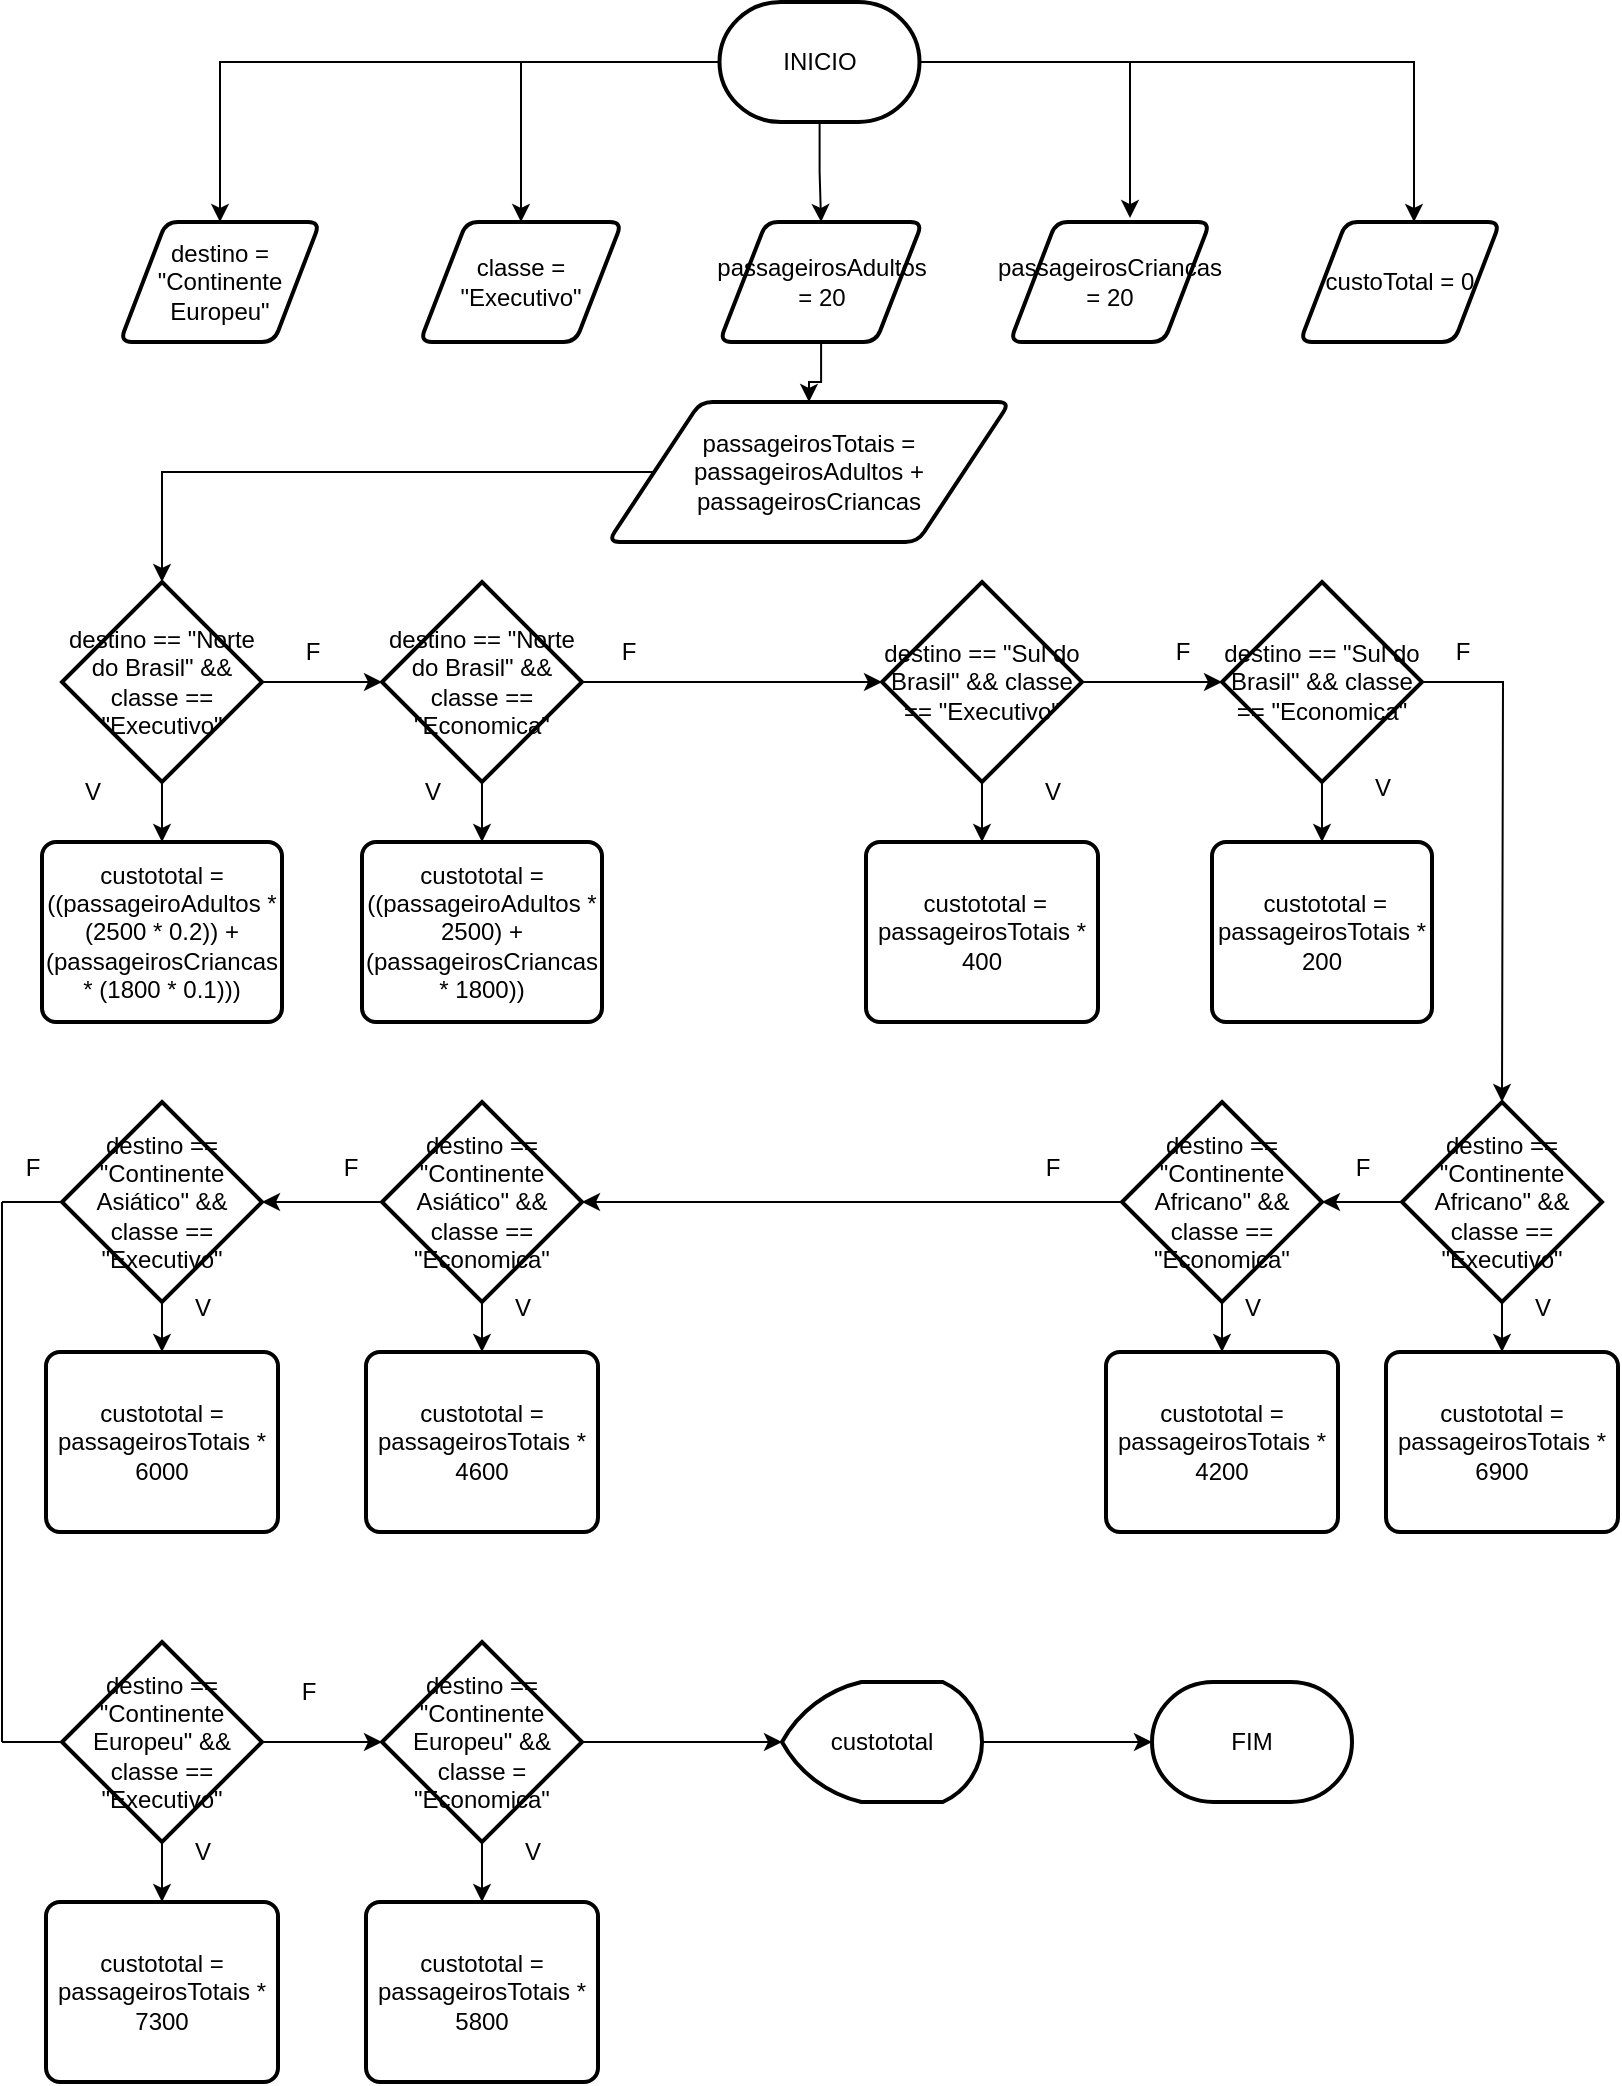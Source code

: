 <mxfile version="24.7.16">
  <diagram name="Página-1" id="K2-vIEYUhyrR40vcFobI">
    <mxGraphModel dx="1434" dy="786" grid="1" gridSize="10" guides="1" tooltips="1" connect="1" arrows="1" fold="1" page="1" pageScale="1" pageWidth="827" pageHeight="1169" math="0" shadow="0">
      <root>
        <mxCell id="0" />
        <mxCell id="1" parent="0" />
        <mxCell id="N_DFvOJG-6QnFRZFCZ5z-44" style="edgeStyle=orthogonalEdgeStyle;rounded=0;orthogonalLoop=1;jettySize=auto;html=1;" parent="1" source="N_DFvOJG-6QnFRZFCZ5z-1" target="N_DFvOJG-6QnFRZFCZ5z-3" edge="1">
          <mxGeometry relative="1" as="geometry" />
        </mxCell>
        <mxCell id="N_DFvOJG-6QnFRZFCZ5z-45" style="edgeStyle=orthogonalEdgeStyle;rounded=0;orthogonalLoop=1;jettySize=auto;html=1;entryX=0.5;entryY=0;entryDx=0;entryDy=0;" parent="1" source="N_DFvOJG-6QnFRZFCZ5z-1" target="N_DFvOJG-6QnFRZFCZ5z-4" edge="1">
          <mxGeometry relative="1" as="geometry" />
        </mxCell>
        <mxCell id="N_DFvOJG-6QnFRZFCZ5z-49" value="" style="edgeStyle=orthogonalEdgeStyle;rounded=0;orthogonalLoop=1;jettySize=auto;html=1;" parent="1" source="N_DFvOJG-6QnFRZFCZ5z-1" target="N_DFvOJG-6QnFRZFCZ5z-5" edge="1">
          <mxGeometry relative="1" as="geometry" />
        </mxCell>
        <mxCell id="N_DFvOJG-6QnFRZFCZ5z-1" value="INICIO" style="strokeWidth=2;html=1;shape=mxgraph.flowchart.terminator;whiteSpace=wrap;" parent="1" vertex="1">
          <mxGeometry x="368.75" y="10" width="100" height="60" as="geometry" />
        </mxCell>
        <mxCell id="N_DFvOJG-6QnFRZFCZ5z-3" value="destino = &quot;Continente Europeu&quot;" style="shape=parallelogram;html=1;strokeWidth=2;perimeter=parallelogramPerimeter;whiteSpace=wrap;rounded=1;arcSize=12;size=0.23;" parent="1" vertex="1">
          <mxGeometry x="69" y="120" width="100" height="60" as="geometry" />
        </mxCell>
        <mxCell id="N_DFvOJG-6QnFRZFCZ5z-4" value="classe = &quot;Executivo&quot;" style="shape=parallelogram;html=1;strokeWidth=2;perimeter=parallelogramPerimeter;whiteSpace=wrap;rounded=1;arcSize=12;size=0.23;" parent="1" vertex="1">
          <mxGeometry x="219" y="120" width="101" height="60" as="geometry" />
        </mxCell>
        <mxCell id="N_DFvOJG-6QnFRZFCZ5z-18" style="edgeStyle=orthogonalEdgeStyle;rounded=0;orthogonalLoop=1;jettySize=auto;html=1;" parent="1" source="N_DFvOJG-6QnFRZFCZ5z-5" target="N_DFvOJG-6QnFRZFCZ5z-8" edge="1">
          <mxGeometry relative="1" as="geometry" />
        </mxCell>
        <mxCell id="N_DFvOJG-6QnFRZFCZ5z-5" value="passageirosAdultos = 20" style="shape=parallelogram;html=1;strokeWidth=2;perimeter=parallelogramPerimeter;whiteSpace=wrap;rounded=1;arcSize=12;size=0.23;" parent="1" vertex="1">
          <mxGeometry x="368.75" y="120" width="101.5" height="60" as="geometry" />
        </mxCell>
        <mxCell id="N_DFvOJG-6QnFRZFCZ5z-6" value="passageirosCriancas = 20" style="shape=parallelogram;html=1;strokeWidth=2;perimeter=parallelogramPerimeter;whiteSpace=wrap;rounded=1;arcSize=12;size=0.23;" parent="1" vertex="1">
          <mxGeometry x="514" y="120" width="100" height="60" as="geometry" />
        </mxCell>
        <mxCell id="N_DFvOJG-6QnFRZFCZ5z-7" value="custoTotal = 0" style="shape=parallelogram;html=1;strokeWidth=2;perimeter=parallelogramPerimeter;whiteSpace=wrap;rounded=1;arcSize=12;size=0.23;" parent="1" vertex="1">
          <mxGeometry x="659" y="120" width="100" height="60" as="geometry" />
        </mxCell>
        <mxCell id="N_DFvOJG-6QnFRZFCZ5z-8" value="passageirosTotais = passageirosAdultos + passageirosCriancas" style="shape=parallelogram;html=1;strokeWidth=2;perimeter=parallelogramPerimeter;whiteSpace=wrap;rounded=1;arcSize=12;size=0.23;" parent="1" vertex="1">
          <mxGeometry x="313" y="210" width="201" height="70" as="geometry" />
        </mxCell>
        <mxCell id="yDqFHkhtjorqDr7fPiST-1" value="" style="edgeStyle=orthogonalEdgeStyle;rounded=0;orthogonalLoop=1;jettySize=auto;html=1;" edge="1" parent="1" source="N_DFvOJG-6QnFRZFCZ5z-9" target="N_DFvOJG-6QnFRZFCZ5z-60">
          <mxGeometry relative="1" as="geometry" />
        </mxCell>
        <mxCell id="yDqFHkhtjorqDr7fPiST-2" style="edgeStyle=orthogonalEdgeStyle;rounded=0;orthogonalLoop=1;jettySize=auto;html=1;" edge="1" parent="1" source="N_DFvOJG-6QnFRZFCZ5z-9" target="N_DFvOJG-6QnFRZFCZ5z-10">
          <mxGeometry relative="1" as="geometry" />
        </mxCell>
        <mxCell id="N_DFvOJG-6QnFRZFCZ5z-9" value="destino == &quot;Norte do Brasil&quot; &amp;amp;&amp;amp; classe == &quot;Executivo&quot;" style="strokeWidth=2;html=1;shape=mxgraph.flowchart.decision;whiteSpace=wrap;" parent="1" vertex="1">
          <mxGeometry x="40" y="300" width="100" height="100" as="geometry" />
        </mxCell>
        <mxCell id="yDqFHkhtjorqDr7fPiST-4" value="" style="edgeStyle=orthogonalEdgeStyle;rounded=0;orthogonalLoop=1;jettySize=auto;html=1;" edge="1" parent="1" source="N_DFvOJG-6QnFRZFCZ5z-10" target="yDqFHkhtjorqDr7fPiST-3">
          <mxGeometry relative="1" as="geometry" />
        </mxCell>
        <mxCell id="yDqFHkhtjorqDr7fPiST-6" style="edgeStyle=orthogonalEdgeStyle;rounded=0;orthogonalLoop=1;jettySize=auto;html=1;" edge="1" parent="1" source="N_DFvOJG-6QnFRZFCZ5z-10" target="N_DFvOJG-6QnFRZFCZ5z-11">
          <mxGeometry relative="1" as="geometry" />
        </mxCell>
        <mxCell id="N_DFvOJG-6QnFRZFCZ5z-10" value="destino == &quot;Norte do Brasil&quot; &amp;amp;&amp;amp; classe == &quot;Economica&quot;" style="strokeWidth=2;html=1;shape=mxgraph.flowchart.decision;whiteSpace=wrap;" parent="1" vertex="1">
          <mxGeometry x="200" y="300" width="100" height="100" as="geometry" />
        </mxCell>
        <mxCell id="yDqFHkhtjorqDr7fPiST-9" value="" style="edgeStyle=orthogonalEdgeStyle;rounded=0;orthogonalLoop=1;jettySize=auto;html=1;" edge="1" parent="1" source="N_DFvOJG-6QnFRZFCZ5z-11" target="yDqFHkhtjorqDr7fPiST-8">
          <mxGeometry relative="1" as="geometry" />
        </mxCell>
        <mxCell id="yDqFHkhtjorqDr7fPiST-11" value="" style="edgeStyle=orthogonalEdgeStyle;rounded=0;orthogonalLoop=1;jettySize=auto;html=1;" edge="1" parent="1" source="N_DFvOJG-6QnFRZFCZ5z-11" target="N_DFvOJG-6QnFRZFCZ5z-12">
          <mxGeometry relative="1" as="geometry" />
        </mxCell>
        <mxCell id="N_DFvOJG-6QnFRZFCZ5z-11" value="destino == &quot;Sul do Brasil&quot; &amp;amp;&amp;amp; classe == &quot;Executivo&quot;" style="strokeWidth=2;html=1;shape=mxgraph.flowchart.decision;whiteSpace=wrap;" parent="1" vertex="1">
          <mxGeometry x="450" y="300" width="100" height="100" as="geometry" />
        </mxCell>
        <mxCell id="yDqFHkhtjorqDr7fPiST-15" value="" style="edgeStyle=orthogonalEdgeStyle;rounded=0;orthogonalLoop=1;jettySize=auto;html=1;" edge="1" parent="1" source="N_DFvOJG-6QnFRZFCZ5z-12" target="yDqFHkhtjorqDr7fPiST-13">
          <mxGeometry relative="1" as="geometry" />
        </mxCell>
        <mxCell id="yDqFHkhtjorqDr7fPiST-17" style="edgeStyle=orthogonalEdgeStyle;rounded=0;orthogonalLoop=1;jettySize=auto;html=1;" edge="1" parent="1" source="N_DFvOJG-6QnFRZFCZ5z-12">
          <mxGeometry relative="1" as="geometry">
            <mxPoint x="760" y="560" as="targetPoint" />
          </mxGeometry>
        </mxCell>
        <mxCell id="N_DFvOJG-6QnFRZFCZ5z-12" value="destino == &quot;Sul do Brasil&quot; &amp;amp;&amp;amp; classe == &quot;Economica&quot;" style="strokeWidth=2;html=1;shape=mxgraph.flowchart.decision;whiteSpace=wrap;" parent="1" vertex="1">
          <mxGeometry x="620" y="300" width="100" height="100" as="geometry" />
        </mxCell>
        <mxCell id="yDqFHkhtjorqDr7fPiST-44" value="" style="edgeStyle=orthogonalEdgeStyle;rounded=0;orthogonalLoop=1;jettySize=auto;html=1;" edge="1" parent="1" source="N_DFvOJG-6QnFRZFCZ5z-23" target="yDqFHkhtjorqDr7fPiST-30">
          <mxGeometry relative="1" as="geometry" />
        </mxCell>
        <mxCell id="N_DFvOJG-6QnFRZFCZ5z-23" value="destino == &quot;Continente Asiático&quot; &amp;amp;&amp;amp; classe == &quot;Executivo&quot;" style="strokeWidth=2;html=1;shape=mxgraph.flowchart.decision;whiteSpace=wrap;" parent="1" vertex="1">
          <mxGeometry x="40" y="560" width="100" height="100" as="geometry" />
        </mxCell>
        <mxCell id="yDqFHkhtjorqDr7fPiST-27" value="" style="edgeStyle=orthogonalEdgeStyle;rounded=0;orthogonalLoop=1;jettySize=auto;html=1;" edge="1" parent="1" source="N_DFvOJG-6QnFRZFCZ5z-24" target="N_DFvOJG-6QnFRZFCZ5z-23">
          <mxGeometry relative="1" as="geometry" />
        </mxCell>
        <mxCell id="yDqFHkhtjorqDr7fPiST-43" value="" style="edgeStyle=orthogonalEdgeStyle;rounded=0;orthogonalLoop=1;jettySize=auto;html=1;" edge="1" parent="1" source="N_DFvOJG-6QnFRZFCZ5z-24" target="yDqFHkhtjorqDr7fPiST-29">
          <mxGeometry relative="1" as="geometry" />
        </mxCell>
        <mxCell id="N_DFvOJG-6QnFRZFCZ5z-24" value="destino == &quot;Continente Asiático&quot; &amp;amp;&amp;amp; classe == &quot;Economica&quot;" style="strokeWidth=2;html=1;shape=mxgraph.flowchart.decision;whiteSpace=wrap;" parent="1" vertex="1">
          <mxGeometry x="200" y="560" width="100" height="100" as="geometry" />
        </mxCell>
        <mxCell id="yDqFHkhtjorqDr7fPiST-42" value="" style="edgeStyle=orthogonalEdgeStyle;rounded=0;orthogonalLoop=1;jettySize=auto;html=1;" edge="1" parent="1" source="N_DFvOJG-6QnFRZFCZ5z-25" target="N_DFvOJG-6QnFRZFCZ5z-26">
          <mxGeometry relative="1" as="geometry" />
        </mxCell>
        <mxCell id="yDqFHkhtjorqDr7fPiST-46" value="" style="edgeStyle=orthogonalEdgeStyle;rounded=0;orthogonalLoop=1;jettySize=auto;html=1;" edge="1" parent="1" source="N_DFvOJG-6QnFRZFCZ5z-25" target="yDqFHkhtjorqDr7fPiST-40">
          <mxGeometry relative="1" as="geometry" />
        </mxCell>
        <mxCell id="N_DFvOJG-6QnFRZFCZ5z-25" value="destino == &quot;Continente Europeu&quot; &amp;amp;&amp;amp; classe == &quot;Executivo&quot;" style="strokeWidth=2;html=1;shape=mxgraph.flowchart.decision;whiteSpace=wrap;" parent="1" vertex="1">
          <mxGeometry x="40" y="830" width="100" height="100" as="geometry" />
        </mxCell>
        <mxCell id="yDqFHkhtjorqDr7fPiST-45" value="" style="edgeStyle=orthogonalEdgeStyle;rounded=0;orthogonalLoop=1;jettySize=auto;html=1;" edge="1" parent="1" source="N_DFvOJG-6QnFRZFCZ5z-26" target="yDqFHkhtjorqDr7fPiST-41">
          <mxGeometry relative="1" as="geometry" />
        </mxCell>
        <mxCell id="yDqFHkhtjorqDr7fPiST-59" value="" style="edgeStyle=orthogonalEdgeStyle;rounded=0;orthogonalLoop=1;jettySize=auto;html=1;" edge="1" parent="1" source="N_DFvOJG-6QnFRZFCZ5z-26" target="yDqFHkhtjorqDr7fPiST-58">
          <mxGeometry relative="1" as="geometry" />
        </mxCell>
        <mxCell id="N_DFvOJG-6QnFRZFCZ5z-26" value="destino == &quot;Continente Europeu&quot; &amp;amp;&amp;amp; classe = &quot;Economica&quot;" style="strokeWidth=2;html=1;shape=mxgraph.flowchart.decision;whiteSpace=wrap;" parent="1" vertex="1">
          <mxGeometry x="200" y="830" width="100" height="100" as="geometry" />
        </mxCell>
        <mxCell id="yDqFHkhtjorqDr7fPiST-24" value="" style="edgeStyle=orthogonalEdgeStyle;rounded=0;orthogonalLoop=1;jettySize=auto;html=1;" edge="1" parent="1" source="N_DFvOJG-6QnFRZFCZ5z-27" target="yDqFHkhtjorqDr7fPiST-23">
          <mxGeometry relative="1" as="geometry" />
        </mxCell>
        <mxCell id="N_DFvOJG-6QnFRZFCZ5z-27" value="destino == &quot;Continente Africano&quot; &amp;amp;&amp;amp; classe == &quot;Executivo&quot;" style="strokeWidth=2;html=1;shape=mxgraph.flowchart.decision;whiteSpace=wrap;" parent="1" vertex="1">
          <mxGeometry x="710" y="560" width="100" height="100" as="geometry" />
        </mxCell>
        <mxCell id="yDqFHkhtjorqDr7fPiST-25" value="" style="edgeStyle=orthogonalEdgeStyle;rounded=0;orthogonalLoop=1;jettySize=auto;html=1;" edge="1" parent="1" source="N_DFvOJG-6QnFRZFCZ5z-28" target="yDqFHkhtjorqDr7fPiST-22">
          <mxGeometry relative="1" as="geometry" />
        </mxCell>
        <mxCell id="N_DFvOJG-6QnFRZFCZ5z-28" value="destino == &quot;Continente Africano&quot; &amp;amp;&amp;amp; classe == &quot;Economica&quot;" style="strokeWidth=2;html=1;shape=mxgraph.flowchart.decision;whiteSpace=wrap;" parent="1" vertex="1">
          <mxGeometry x="570" y="560" width="100" height="100" as="geometry" />
        </mxCell>
        <mxCell id="N_DFvOJG-6QnFRZFCZ5z-47" style="edgeStyle=orthogonalEdgeStyle;rounded=0;orthogonalLoop=1;jettySize=auto;html=1;entryX=0.6;entryY=-0.033;entryDx=0;entryDy=0;entryPerimeter=0;" parent="1" source="N_DFvOJG-6QnFRZFCZ5z-1" target="N_DFvOJG-6QnFRZFCZ5z-6" edge="1">
          <mxGeometry relative="1" as="geometry" />
        </mxCell>
        <mxCell id="N_DFvOJG-6QnFRZFCZ5z-48" style="edgeStyle=orthogonalEdgeStyle;rounded=0;orthogonalLoop=1;jettySize=auto;html=1;entryX=0.57;entryY=0;entryDx=0;entryDy=0;entryPerimeter=0;" parent="1" source="N_DFvOJG-6QnFRZFCZ5z-1" target="N_DFvOJG-6QnFRZFCZ5z-7" edge="1">
          <mxGeometry relative="1" as="geometry" />
        </mxCell>
        <mxCell id="N_DFvOJG-6QnFRZFCZ5z-50" style="edgeStyle=orthogonalEdgeStyle;rounded=0;orthogonalLoop=1;jettySize=auto;html=1;entryX=0.5;entryY=0;entryDx=0;entryDy=0;entryPerimeter=0;" parent="1" source="N_DFvOJG-6QnFRZFCZ5z-8" target="N_DFvOJG-6QnFRZFCZ5z-9" edge="1">
          <mxGeometry relative="1" as="geometry" />
        </mxCell>
        <mxCell id="N_DFvOJG-6QnFRZFCZ5z-57" value="V" style="text;html=1;align=center;verticalAlign=middle;resizable=0;points=[];autosize=1;strokeColor=none;fillColor=none;" parent="1" vertex="1">
          <mxGeometry x="40" y="390" width="30" height="30" as="geometry" />
        </mxCell>
        <mxCell id="N_DFvOJG-6QnFRZFCZ5z-59" value="F" style="text;html=1;align=center;verticalAlign=middle;resizable=0;points=[];autosize=1;strokeColor=none;fillColor=none;" parent="1" vertex="1">
          <mxGeometry x="150" y="320" width="30" height="30" as="geometry" />
        </mxCell>
        <mxCell id="N_DFvOJG-6QnFRZFCZ5z-60" value="custototal = ((passageiroAdultos * (2500 * 0.2)) + (passageirosCriancas * (1800 * 0.1)))" style="rounded=1;whiteSpace=wrap;html=1;absoluteArcSize=1;arcSize=14;strokeWidth=2;" parent="1" vertex="1">
          <mxGeometry x="30" y="430" width="120" height="90" as="geometry" />
        </mxCell>
        <mxCell id="yDqFHkhtjorqDr7fPiST-3" value="custototal = ((passageiroAdultos * 2500) + (passageirosCriancas * 1800))" style="rounded=1;whiteSpace=wrap;html=1;absoluteArcSize=1;arcSize=14;strokeWidth=2;" vertex="1" parent="1">
          <mxGeometry x="190" y="430" width="120" height="90" as="geometry" />
        </mxCell>
        <mxCell id="yDqFHkhtjorqDr7fPiST-5" value="V" style="text;html=1;align=center;verticalAlign=middle;resizable=0;points=[];autosize=1;strokeColor=none;fillColor=none;" vertex="1" parent="1">
          <mxGeometry x="210" y="390" width="30" height="30" as="geometry" />
        </mxCell>
        <mxCell id="yDqFHkhtjorqDr7fPiST-7" value="F" style="text;html=1;align=center;verticalAlign=middle;resizable=0;points=[];autosize=1;strokeColor=none;fillColor=none;" vertex="1" parent="1">
          <mxGeometry x="308" y="320" width="30" height="30" as="geometry" />
        </mxCell>
        <mxCell id="yDqFHkhtjorqDr7fPiST-8" value="&amp;nbsp;custototal = passageirosTotais * 400" style="rounded=1;whiteSpace=wrap;html=1;absoluteArcSize=1;arcSize=14;strokeWidth=2;" vertex="1" parent="1">
          <mxGeometry x="442" y="430" width="116" height="90" as="geometry" />
        </mxCell>
        <mxCell id="yDqFHkhtjorqDr7fPiST-10" value="V" style="text;html=1;align=center;verticalAlign=middle;resizable=0;points=[];autosize=1;strokeColor=none;fillColor=none;" vertex="1" parent="1">
          <mxGeometry x="520" y="390" width="30" height="30" as="geometry" />
        </mxCell>
        <mxCell id="yDqFHkhtjorqDr7fPiST-12" value="F" style="text;html=1;align=center;verticalAlign=middle;resizable=0;points=[];autosize=1;strokeColor=none;fillColor=none;" vertex="1" parent="1">
          <mxGeometry x="585" y="320" width="30" height="30" as="geometry" />
        </mxCell>
        <mxCell id="yDqFHkhtjorqDr7fPiST-13" value="&amp;nbsp;custototal = passageirosTotais * 200" style="rounded=1;whiteSpace=wrap;html=1;absoluteArcSize=1;arcSize=14;strokeWidth=2;" vertex="1" parent="1">
          <mxGeometry x="615" y="430" width="110" height="90" as="geometry" />
        </mxCell>
        <mxCell id="yDqFHkhtjorqDr7fPiST-19" style="edgeStyle=orthogonalEdgeStyle;rounded=0;orthogonalLoop=1;jettySize=auto;html=1;entryX=1;entryY=0.5;entryDx=0;entryDy=0;entryPerimeter=0;" edge="1" parent="1" source="N_DFvOJG-6QnFRZFCZ5z-27" target="N_DFvOJG-6QnFRZFCZ5z-28">
          <mxGeometry relative="1" as="geometry" />
        </mxCell>
        <mxCell id="yDqFHkhtjorqDr7fPiST-22" value="custototal = passageirosTotais * 4200" style="rounded=1;whiteSpace=wrap;html=1;absoluteArcSize=1;arcSize=14;strokeWidth=2;" vertex="1" parent="1">
          <mxGeometry x="562" y="685" width="116" height="90" as="geometry" />
        </mxCell>
        <mxCell id="yDqFHkhtjorqDr7fPiST-23" value="custototal = passageirosTotais * 6900" style="rounded=1;whiteSpace=wrap;html=1;absoluteArcSize=1;arcSize=14;strokeWidth=2;" vertex="1" parent="1">
          <mxGeometry x="702" y="685" width="116" height="90" as="geometry" />
        </mxCell>
        <mxCell id="yDqFHkhtjorqDr7fPiST-26" style="edgeStyle=orthogonalEdgeStyle;rounded=0;orthogonalLoop=1;jettySize=auto;html=1;entryX=1;entryY=0.5;entryDx=0;entryDy=0;entryPerimeter=0;" edge="1" parent="1" source="N_DFvOJG-6QnFRZFCZ5z-28" target="N_DFvOJG-6QnFRZFCZ5z-24">
          <mxGeometry relative="1" as="geometry" />
        </mxCell>
        <mxCell id="yDqFHkhtjorqDr7fPiST-29" value="custototal = passageirosTotais * 4600" style="rounded=1;whiteSpace=wrap;html=1;absoluteArcSize=1;arcSize=14;strokeWidth=2;" vertex="1" parent="1">
          <mxGeometry x="192" y="685" width="116" height="90" as="geometry" />
        </mxCell>
        <mxCell id="yDqFHkhtjorqDr7fPiST-30" value="custototal = passageirosTotais * 6000" style="rounded=1;whiteSpace=wrap;html=1;absoluteArcSize=1;arcSize=14;strokeWidth=2;" vertex="1" parent="1">
          <mxGeometry x="32" y="685" width="116" height="90" as="geometry" />
        </mxCell>
        <mxCell id="yDqFHkhtjorqDr7fPiST-36" value="" style="endArrow=none;html=1;rounded=0;" edge="1" parent="1">
          <mxGeometry width="50" height="50" relative="1" as="geometry">
            <mxPoint x="10" y="610" as="sourcePoint" />
            <mxPoint x="40" y="610" as="targetPoint" />
          </mxGeometry>
        </mxCell>
        <mxCell id="yDqFHkhtjorqDr7fPiST-37" value="" style="endArrow=none;html=1;rounded=0;" edge="1" parent="1">
          <mxGeometry width="50" height="50" relative="1" as="geometry">
            <mxPoint x="10" y="880" as="sourcePoint" />
            <mxPoint x="10" y="610" as="targetPoint" />
          </mxGeometry>
        </mxCell>
        <mxCell id="yDqFHkhtjorqDr7fPiST-38" value="" style="endArrow=none;html=1;rounded=0;entryX=0;entryY=0.5;entryDx=0;entryDy=0;entryPerimeter=0;" edge="1" parent="1" target="N_DFvOJG-6QnFRZFCZ5z-25">
          <mxGeometry width="50" height="50" relative="1" as="geometry">
            <mxPoint x="10" y="880" as="sourcePoint" />
            <mxPoint x="60" y="840" as="targetPoint" />
          </mxGeometry>
        </mxCell>
        <mxCell id="yDqFHkhtjorqDr7fPiST-40" value="custototal = passageirosTotais * 7300" style="rounded=1;whiteSpace=wrap;html=1;absoluteArcSize=1;arcSize=14;strokeWidth=2;" vertex="1" parent="1">
          <mxGeometry x="32" y="960" width="116" height="90" as="geometry" />
        </mxCell>
        <mxCell id="yDqFHkhtjorqDr7fPiST-41" value="custototal = passageirosTotais * 5800" style="rounded=1;whiteSpace=wrap;html=1;absoluteArcSize=1;arcSize=14;strokeWidth=2;" vertex="1" parent="1">
          <mxGeometry x="192" y="960" width="116" height="90" as="geometry" />
        </mxCell>
        <mxCell id="yDqFHkhtjorqDr7fPiST-47" value="V" style="text;html=1;align=center;verticalAlign=middle;resizable=0;points=[];autosize=1;strokeColor=none;fillColor=none;" vertex="1" parent="1">
          <mxGeometry x="765" y="648" width="30" height="30" as="geometry" />
        </mxCell>
        <mxCell id="yDqFHkhtjorqDr7fPiST-48" value="F" style="text;html=1;align=center;verticalAlign=middle;resizable=0;points=[];autosize=1;strokeColor=none;fillColor=none;" vertex="1" parent="1">
          <mxGeometry x="675" y="578" width="30" height="30" as="geometry" />
        </mxCell>
        <mxCell id="yDqFHkhtjorqDr7fPiST-49" value="V" style="text;html=1;align=center;verticalAlign=middle;resizable=0;points=[];autosize=1;strokeColor=none;fillColor=none;" vertex="1" parent="1">
          <mxGeometry x="620" y="648" width="30" height="30" as="geometry" />
        </mxCell>
        <mxCell id="yDqFHkhtjorqDr7fPiST-50" value="F" style="text;html=1;align=center;verticalAlign=middle;resizable=0;points=[];autosize=1;strokeColor=none;fillColor=none;" vertex="1" parent="1">
          <mxGeometry x="520" y="578" width="30" height="30" as="geometry" />
        </mxCell>
        <mxCell id="yDqFHkhtjorqDr7fPiST-51" value="V" style="text;html=1;align=center;verticalAlign=middle;resizable=0;points=[];autosize=1;strokeColor=none;fillColor=none;" vertex="1" parent="1">
          <mxGeometry x="255" y="648" width="30" height="30" as="geometry" />
        </mxCell>
        <mxCell id="yDqFHkhtjorqDr7fPiST-52" value="F" style="text;html=1;align=center;verticalAlign=middle;resizable=0;points=[];autosize=1;strokeColor=none;fillColor=none;" vertex="1" parent="1">
          <mxGeometry x="169" y="578" width="30" height="30" as="geometry" />
        </mxCell>
        <mxCell id="yDqFHkhtjorqDr7fPiST-53" value="V" style="text;html=1;align=center;verticalAlign=middle;resizable=0;points=[];autosize=1;strokeColor=none;fillColor=none;" vertex="1" parent="1">
          <mxGeometry x="95" y="648" width="30" height="30" as="geometry" />
        </mxCell>
        <mxCell id="yDqFHkhtjorqDr7fPiST-54" value="F" style="text;html=1;align=center;verticalAlign=middle;resizable=0;points=[];autosize=1;strokeColor=none;fillColor=none;" vertex="1" parent="1">
          <mxGeometry x="10" y="578" width="30" height="30" as="geometry" />
        </mxCell>
        <mxCell id="yDqFHkhtjorqDr7fPiST-55" value="V" style="text;html=1;align=center;verticalAlign=middle;resizable=0;points=[];autosize=1;strokeColor=none;fillColor=none;" vertex="1" parent="1">
          <mxGeometry x="95" y="920" width="30" height="30" as="geometry" />
        </mxCell>
        <mxCell id="yDqFHkhtjorqDr7fPiST-56" value="F" style="text;html=1;align=center;verticalAlign=middle;resizable=0;points=[];autosize=1;strokeColor=none;fillColor=none;" vertex="1" parent="1">
          <mxGeometry x="148" y="840" width="30" height="30" as="geometry" />
        </mxCell>
        <mxCell id="yDqFHkhtjorqDr7fPiST-57" value="V" style="text;html=1;align=center;verticalAlign=middle;resizable=0;points=[];autosize=1;strokeColor=none;fillColor=none;" vertex="1" parent="1">
          <mxGeometry x="260" y="920" width="30" height="30" as="geometry" />
        </mxCell>
        <mxCell id="yDqFHkhtjorqDr7fPiST-61" value="" style="edgeStyle=orthogonalEdgeStyle;rounded=0;orthogonalLoop=1;jettySize=auto;html=1;" edge="1" parent="1" source="yDqFHkhtjorqDr7fPiST-58" target="yDqFHkhtjorqDr7fPiST-60">
          <mxGeometry relative="1" as="geometry" />
        </mxCell>
        <mxCell id="yDqFHkhtjorqDr7fPiST-58" value="custototal" style="strokeWidth=2;html=1;shape=mxgraph.flowchart.display;whiteSpace=wrap;" vertex="1" parent="1">
          <mxGeometry x="400" y="850" width="100" height="60" as="geometry" />
        </mxCell>
        <mxCell id="yDqFHkhtjorqDr7fPiST-60" value="FIM" style="strokeWidth=2;html=1;shape=mxgraph.flowchart.terminator;whiteSpace=wrap;" vertex="1" parent="1">
          <mxGeometry x="585" y="850" width="100" height="60" as="geometry" />
        </mxCell>
        <mxCell id="yDqFHkhtjorqDr7fPiST-62" value="V" style="text;html=1;align=center;verticalAlign=middle;resizable=0;points=[];autosize=1;strokeColor=none;fillColor=none;" vertex="1" parent="1">
          <mxGeometry x="685" y="388" width="30" height="30" as="geometry" />
        </mxCell>
        <mxCell id="yDqFHkhtjorqDr7fPiST-63" value="F" style="text;html=1;align=center;verticalAlign=middle;resizable=0;points=[];autosize=1;strokeColor=none;fillColor=none;" vertex="1" parent="1">
          <mxGeometry x="725" y="320" width="30" height="30" as="geometry" />
        </mxCell>
      </root>
    </mxGraphModel>
  </diagram>
</mxfile>
